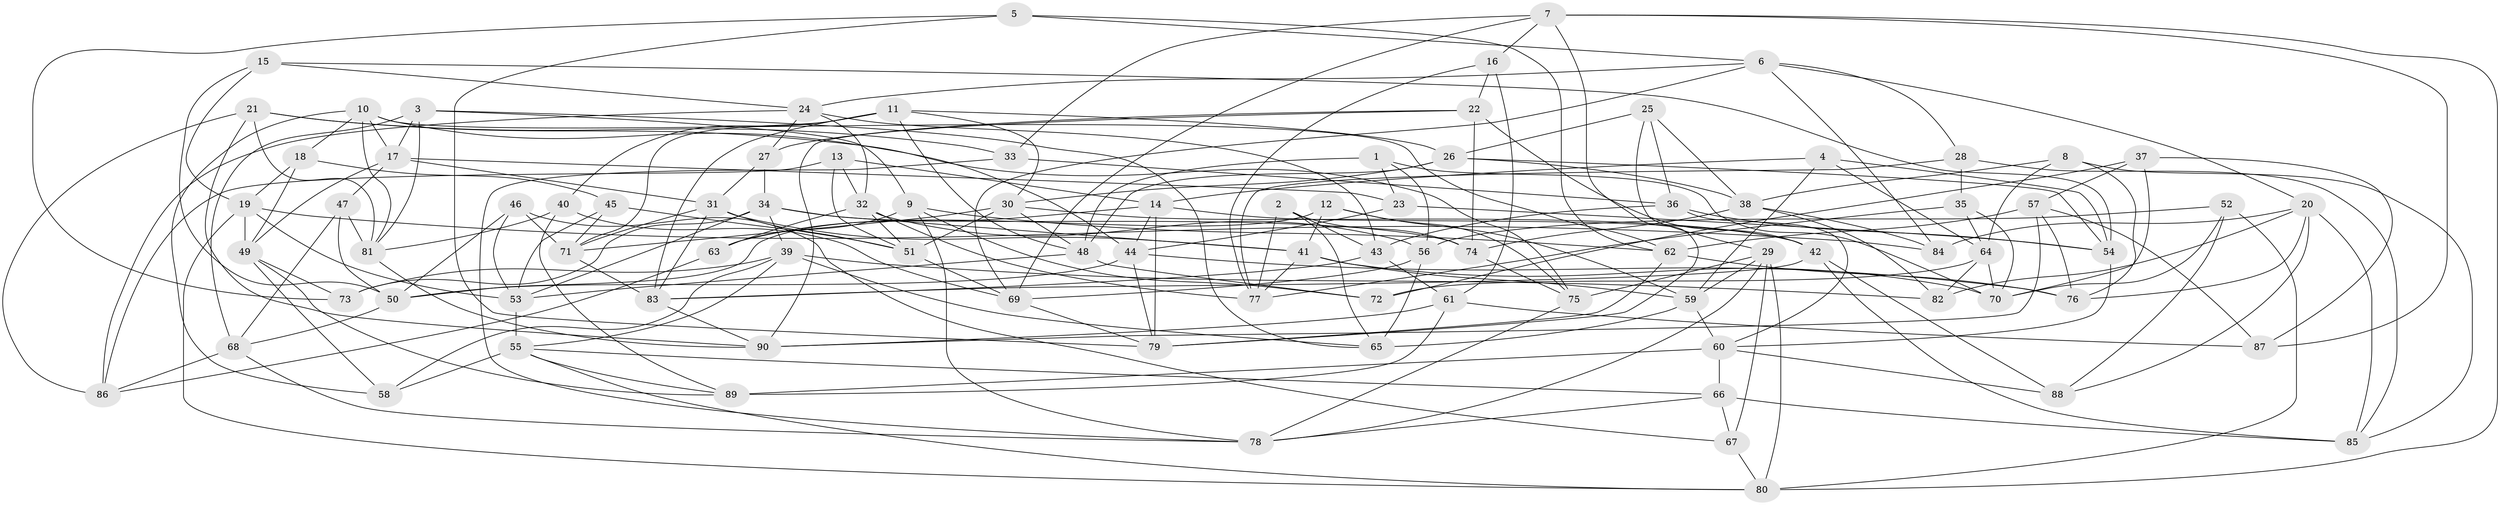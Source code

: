 // original degree distribution, {4: 1.0}
// Generated by graph-tools (version 1.1) at 2025/38/03/04/25 23:38:18]
// undirected, 90 vertices, 230 edges
graph export_dot {
  node [color=gray90,style=filled];
  1;
  2;
  3;
  4;
  5;
  6;
  7;
  8;
  9;
  10;
  11;
  12;
  13;
  14;
  15;
  16;
  17;
  18;
  19;
  20;
  21;
  22;
  23;
  24;
  25;
  26;
  27;
  28;
  29;
  30;
  31;
  32;
  33;
  34;
  35;
  36;
  37;
  38;
  39;
  40;
  41;
  42;
  43;
  44;
  45;
  46;
  47;
  48;
  49;
  50;
  51;
  52;
  53;
  54;
  55;
  56;
  57;
  58;
  59;
  60;
  61;
  62;
  63;
  64;
  65;
  66;
  67;
  68;
  69;
  70;
  71;
  72;
  73;
  74;
  75;
  76;
  77;
  78;
  79;
  80;
  81;
  82;
  83;
  84;
  85;
  86;
  87;
  88;
  89;
  90;
  1 -- 23 [weight=1.0];
  1 -- 48 [weight=1.0];
  1 -- 56 [weight=1.0];
  1 -- 70 [weight=1.0];
  2 -- 43 [weight=1.0];
  2 -- 65 [weight=1.0];
  2 -- 74 [weight=1.0];
  2 -- 77 [weight=1.0];
  3 -- 9 [weight=2.0];
  3 -- 17 [weight=1.0];
  3 -- 65 [weight=1.0];
  3 -- 68 [weight=1.0];
  3 -- 81 [weight=1.0];
  4 -- 14 [weight=1.0];
  4 -- 54 [weight=1.0];
  4 -- 59 [weight=1.0];
  4 -- 64 [weight=1.0];
  5 -- 6 [weight=1.0];
  5 -- 62 [weight=1.0];
  5 -- 73 [weight=1.0];
  5 -- 79 [weight=1.0];
  6 -- 20 [weight=1.0];
  6 -- 24 [weight=1.0];
  6 -- 28 [weight=1.0];
  6 -- 69 [weight=1.0];
  6 -- 84 [weight=1.0];
  7 -- 16 [weight=1.0];
  7 -- 33 [weight=1.0];
  7 -- 69 [weight=1.0];
  7 -- 79 [weight=1.0];
  7 -- 80 [weight=1.0];
  7 -- 87 [weight=1.0];
  8 -- 38 [weight=1.0];
  8 -- 64 [weight=1.0];
  8 -- 76 [weight=1.0];
  8 -- 85 [weight=1.0];
  9 -- 62 [weight=1.0];
  9 -- 63 [weight=1.0];
  9 -- 72 [weight=1.0];
  9 -- 78 [weight=1.0];
  10 -- 17 [weight=1.0];
  10 -- 18 [weight=1.0];
  10 -- 44 [weight=1.0];
  10 -- 58 [weight=1.0];
  10 -- 62 [weight=1.0];
  10 -- 81 [weight=1.0];
  11 -- 26 [weight=1.0];
  11 -- 30 [weight=1.0];
  11 -- 40 [weight=1.0];
  11 -- 48 [weight=1.0];
  11 -- 71 [weight=1.0];
  11 -- 83 [weight=1.0];
  12 -- 41 [weight=1.0];
  12 -- 50 [weight=1.0];
  12 -- 59 [weight=1.0];
  12 -- 75 [weight=1.0];
  13 -- 14 [weight=1.0];
  13 -- 32 [weight=1.0];
  13 -- 51 [weight=1.0];
  13 -- 86 [weight=1.0];
  14 -- 42 [weight=1.0];
  14 -- 44 [weight=1.0];
  14 -- 63 [weight=1.0];
  14 -- 79 [weight=1.0];
  15 -- 19 [weight=1.0];
  15 -- 24 [weight=1.0];
  15 -- 50 [weight=1.0];
  15 -- 54 [weight=1.0];
  16 -- 22 [weight=1.0];
  16 -- 61 [weight=1.0];
  16 -- 77 [weight=1.0];
  17 -- 23 [weight=1.0];
  17 -- 31 [weight=1.0];
  17 -- 47 [weight=1.0];
  17 -- 49 [weight=1.0];
  18 -- 19 [weight=1.0];
  18 -- 45 [weight=1.0];
  18 -- 49 [weight=1.0];
  19 -- 49 [weight=1.0];
  19 -- 53 [weight=1.0];
  19 -- 80 [weight=1.0];
  19 -- 84 [weight=1.0];
  20 -- 76 [weight=1.0];
  20 -- 82 [weight=1.0];
  20 -- 84 [weight=1.0];
  20 -- 85 [weight=1.0];
  20 -- 88 [weight=1.0];
  21 -- 33 [weight=1.0];
  21 -- 75 [weight=2.0];
  21 -- 81 [weight=1.0];
  21 -- 86 [weight=1.0];
  21 -- 90 [weight=1.0];
  22 -- 27 [weight=1.0];
  22 -- 42 [weight=1.0];
  22 -- 74 [weight=2.0];
  22 -- 90 [weight=1.0];
  23 -- 44 [weight=1.0];
  23 -- 54 [weight=1.0];
  24 -- 27 [weight=1.0];
  24 -- 32 [weight=1.0];
  24 -- 43 [weight=1.0];
  24 -- 86 [weight=1.0];
  25 -- 26 [weight=1.0];
  25 -- 29 [weight=1.0];
  25 -- 36 [weight=1.0];
  25 -- 38 [weight=1.0];
  26 -- 30 [weight=1.0];
  26 -- 38 [weight=1.0];
  26 -- 48 [weight=1.0];
  26 -- 54 [weight=1.0];
  27 -- 31 [weight=1.0];
  27 -- 34 [weight=1.0];
  28 -- 35 [weight=1.0];
  28 -- 77 [weight=1.0];
  28 -- 85 [weight=1.0];
  29 -- 59 [weight=1.0];
  29 -- 67 [weight=1.0];
  29 -- 75 [weight=1.0];
  29 -- 78 [weight=1.0];
  29 -- 80 [weight=1.0];
  30 -- 42 [weight=1.0];
  30 -- 48 [weight=1.0];
  30 -- 51 [weight=1.0];
  30 -- 71 [weight=1.0];
  31 -- 41 [weight=1.0];
  31 -- 51 [weight=1.0];
  31 -- 71 [weight=1.0];
  31 -- 83 [weight=1.0];
  32 -- 51 [weight=1.0];
  32 -- 56 [weight=1.0];
  32 -- 63 [weight=1.0];
  32 -- 77 [weight=1.0];
  33 -- 36 [weight=1.0];
  33 -- 78 [weight=1.0];
  34 -- 39 [weight=1.0];
  34 -- 41 [weight=1.0];
  34 -- 53 [weight=1.0];
  34 -- 73 [weight=1.0];
  34 -- 74 [weight=1.0];
  35 -- 64 [weight=1.0];
  35 -- 70 [weight=1.0];
  35 -- 77 [weight=1.0];
  36 -- 43 [weight=2.0];
  36 -- 54 [weight=1.0];
  36 -- 60 [weight=1.0];
  37 -- 57 [weight=1.0];
  37 -- 70 [weight=1.0];
  37 -- 72 [weight=1.0];
  37 -- 87 [weight=1.0];
  38 -- 74 [weight=1.0];
  38 -- 82 [weight=1.0];
  38 -- 84 [weight=1.0];
  39 -- 55 [weight=1.0];
  39 -- 58 [weight=1.0];
  39 -- 65 [weight=1.0];
  39 -- 73 [weight=1.0];
  39 -- 82 [weight=1.0];
  40 -- 69 [weight=1.0];
  40 -- 81 [weight=1.0];
  40 -- 89 [weight=1.0];
  41 -- 59 [weight=1.0];
  41 -- 70 [weight=1.0];
  41 -- 77 [weight=1.0];
  42 -- 83 [weight=1.0];
  42 -- 85 [weight=1.0];
  42 -- 88 [weight=1.0];
  43 -- 61 [weight=1.0];
  43 -- 83 [weight=1.0];
  44 -- 50 [weight=1.0];
  44 -- 76 [weight=1.0];
  44 -- 79 [weight=1.0];
  45 -- 51 [weight=1.0];
  45 -- 53 [weight=1.0];
  45 -- 71 [weight=1.0];
  46 -- 50 [weight=1.0];
  46 -- 53 [weight=1.0];
  46 -- 67 [weight=1.0];
  46 -- 71 [weight=1.0];
  47 -- 50 [weight=1.0];
  47 -- 68 [weight=1.0];
  47 -- 81 [weight=1.0];
  48 -- 53 [weight=1.0];
  48 -- 72 [weight=1.0];
  49 -- 58 [weight=1.0];
  49 -- 73 [weight=1.0];
  49 -- 89 [weight=1.0];
  50 -- 68 [weight=1.0];
  51 -- 69 [weight=1.0];
  52 -- 56 [weight=1.0];
  52 -- 70 [weight=1.0];
  52 -- 80 [weight=1.0];
  52 -- 88 [weight=1.0];
  53 -- 55 [weight=1.0];
  54 -- 60 [weight=1.0];
  55 -- 58 [weight=1.0];
  55 -- 66 [weight=1.0];
  55 -- 80 [weight=1.0];
  55 -- 89 [weight=1.0];
  56 -- 65 [weight=2.0];
  56 -- 69 [weight=1.0];
  57 -- 62 [weight=1.0];
  57 -- 76 [weight=2.0];
  57 -- 87 [weight=1.0];
  57 -- 90 [weight=1.0];
  59 -- 60 [weight=1.0];
  59 -- 65 [weight=1.0];
  60 -- 66 [weight=1.0];
  60 -- 88 [weight=1.0];
  60 -- 89 [weight=1.0];
  61 -- 87 [weight=1.0];
  61 -- 89 [weight=2.0];
  61 -- 90 [weight=1.0];
  62 -- 76 [weight=1.0];
  62 -- 79 [weight=1.0];
  63 -- 86 [weight=1.0];
  64 -- 70 [weight=1.0];
  64 -- 72 [weight=1.0];
  64 -- 82 [weight=1.0];
  66 -- 67 [weight=1.0];
  66 -- 78 [weight=1.0];
  66 -- 85 [weight=2.0];
  67 -- 80 [weight=1.0];
  68 -- 78 [weight=1.0];
  68 -- 86 [weight=2.0];
  69 -- 79 [weight=1.0];
  71 -- 83 [weight=1.0];
  74 -- 75 [weight=1.0];
  75 -- 78 [weight=1.0];
  81 -- 90 [weight=1.0];
  83 -- 90 [weight=1.0];
}
